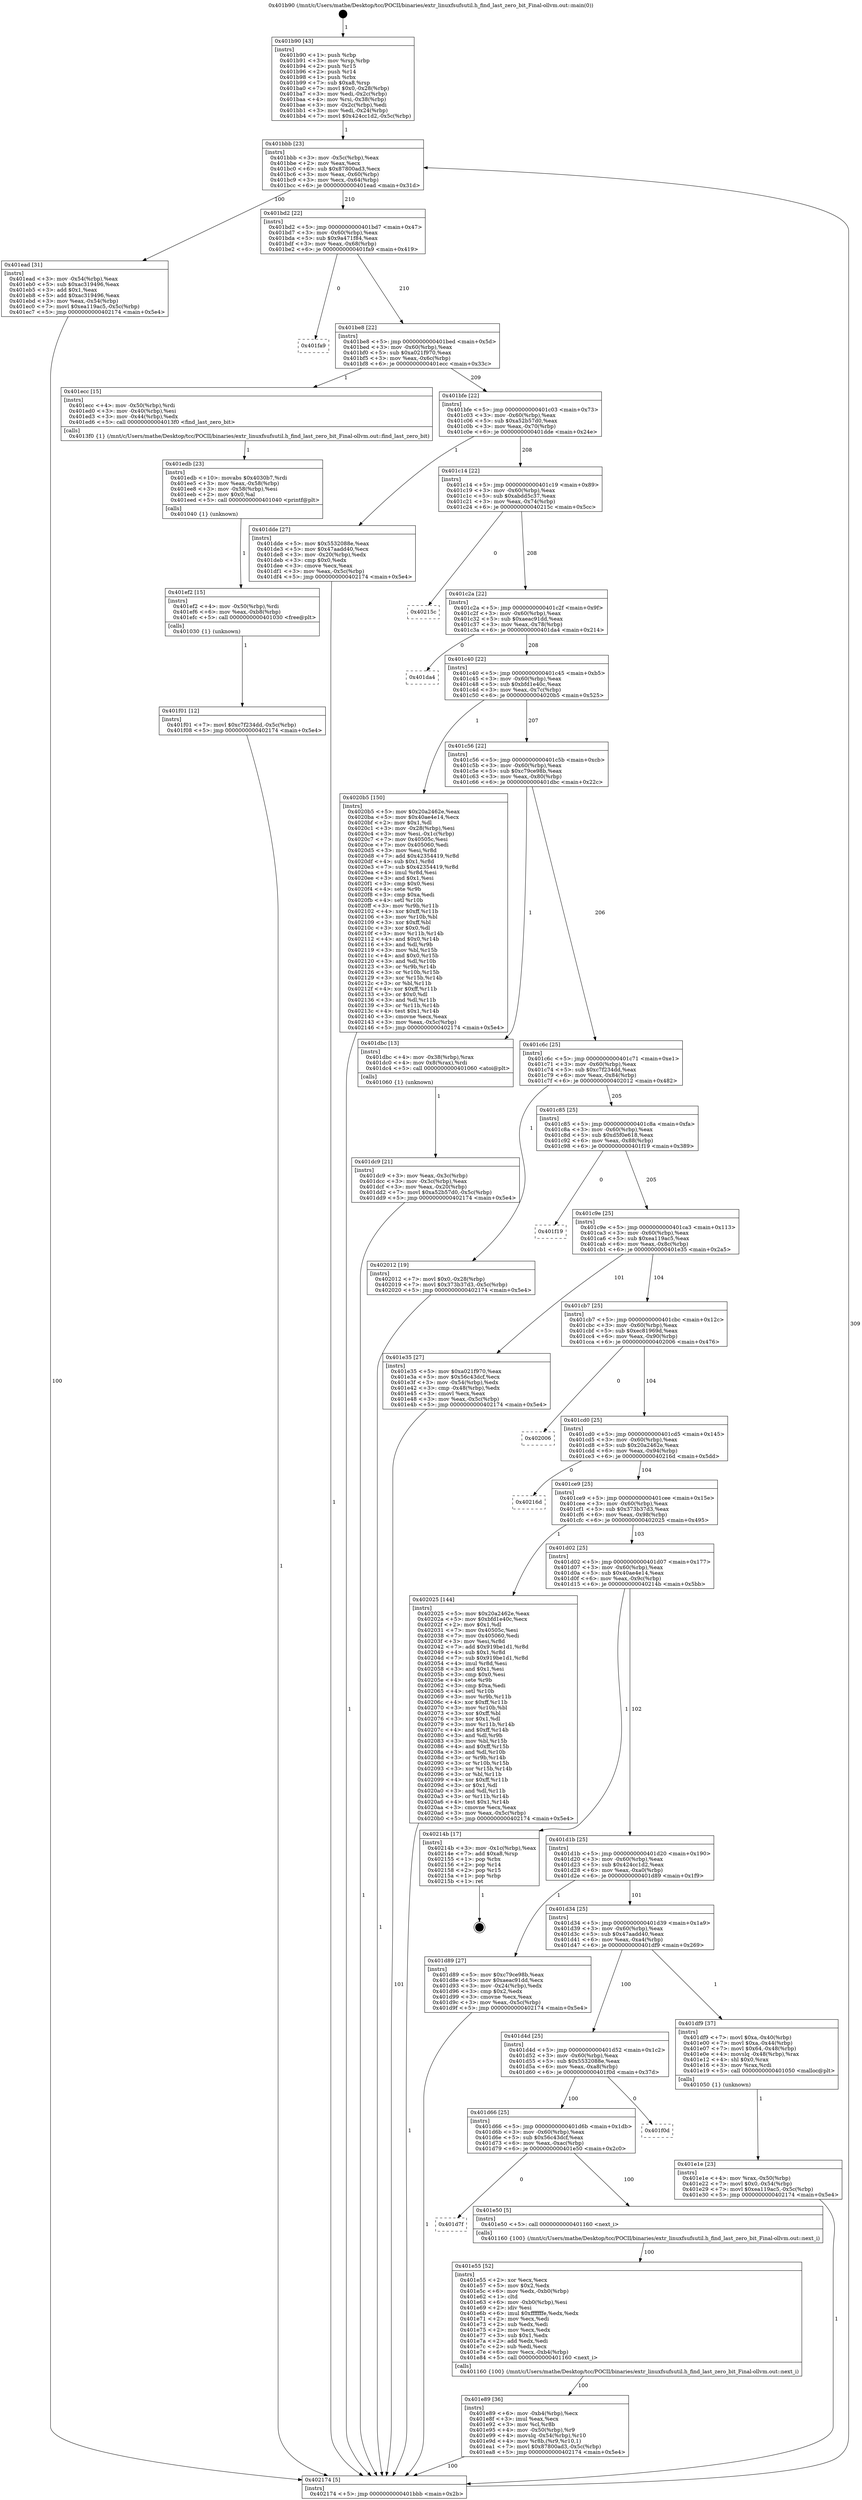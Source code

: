 digraph "0x401b90" {
  label = "0x401b90 (/mnt/c/Users/mathe/Desktop/tcc/POCII/binaries/extr_linuxfsufsutil.h_find_last_zero_bit_Final-ollvm.out::main(0))"
  labelloc = "t"
  node[shape=record]

  Entry [label="",width=0.3,height=0.3,shape=circle,fillcolor=black,style=filled]
  "0x401bbb" [label="{
     0x401bbb [23]\l
     | [instrs]\l
     &nbsp;&nbsp;0x401bbb \<+3\>: mov -0x5c(%rbp),%eax\l
     &nbsp;&nbsp;0x401bbe \<+2\>: mov %eax,%ecx\l
     &nbsp;&nbsp;0x401bc0 \<+6\>: sub $0x87800ad3,%ecx\l
     &nbsp;&nbsp;0x401bc6 \<+3\>: mov %eax,-0x60(%rbp)\l
     &nbsp;&nbsp;0x401bc9 \<+3\>: mov %ecx,-0x64(%rbp)\l
     &nbsp;&nbsp;0x401bcc \<+6\>: je 0000000000401ead \<main+0x31d\>\l
  }"]
  "0x401ead" [label="{
     0x401ead [31]\l
     | [instrs]\l
     &nbsp;&nbsp;0x401ead \<+3\>: mov -0x54(%rbp),%eax\l
     &nbsp;&nbsp;0x401eb0 \<+5\>: sub $0xac319496,%eax\l
     &nbsp;&nbsp;0x401eb5 \<+3\>: add $0x1,%eax\l
     &nbsp;&nbsp;0x401eb8 \<+5\>: add $0xac319496,%eax\l
     &nbsp;&nbsp;0x401ebd \<+3\>: mov %eax,-0x54(%rbp)\l
     &nbsp;&nbsp;0x401ec0 \<+7\>: movl $0xea119ac5,-0x5c(%rbp)\l
     &nbsp;&nbsp;0x401ec7 \<+5\>: jmp 0000000000402174 \<main+0x5e4\>\l
  }"]
  "0x401bd2" [label="{
     0x401bd2 [22]\l
     | [instrs]\l
     &nbsp;&nbsp;0x401bd2 \<+5\>: jmp 0000000000401bd7 \<main+0x47\>\l
     &nbsp;&nbsp;0x401bd7 \<+3\>: mov -0x60(%rbp),%eax\l
     &nbsp;&nbsp;0x401bda \<+5\>: sub $0x9a471f84,%eax\l
     &nbsp;&nbsp;0x401bdf \<+3\>: mov %eax,-0x68(%rbp)\l
     &nbsp;&nbsp;0x401be2 \<+6\>: je 0000000000401fa9 \<main+0x419\>\l
  }"]
  Exit [label="",width=0.3,height=0.3,shape=circle,fillcolor=black,style=filled,peripheries=2]
  "0x401fa9" [label="{
     0x401fa9\l
  }", style=dashed]
  "0x401be8" [label="{
     0x401be8 [22]\l
     | [instrs]\l
     &nbsp;&nbsp;0x401be8 \<+5\>: jmp 0000000000401bed \<main+0x5d\>\l
     &nbsp;&nbsp;0x401bed \<+3\>: mov -0x60(%rbp),%eax\l
     &nbsp;&nbsp;0x401bf0 \<+5\>: sub $0xa021f970,%eax\l
     &nbsp;&nbsp;0x401bf5 \<+3\>: mov %eax,-0x6c(%rbp)\l
     &nbsp;&nbsp;0x401bf8 \<+6\>: je 0000000000401ecc \<main+0x33c\>\l
  }"]
  "0x401f01" [label="{
     0x401f01 [12]\l
     | [instrs]\l
     &nbsp;&nbsp;0x401f01 \<+7\>: movl $0xc7f234dd,-0x5c(%rbp)\l
     &nbsp;&nbsp;0x401f08 \<+5\>: jmp 0000000000402174 \<main+0x5e4\>\l
  }"]
  "0x401ecc" [label="{
     0x401ecc [15]\l
     | [instrs]\l
     &nbsp;&nbsp;0x401ecc \<+4\>: mov -0x50(%rbp),%rdi\l
     &nbsp;&nbsp;0x401ed0 \<+3\>: mov -0x40(%rbp),%esi\l
     &nbsp;&nbsp;0x401ed3 \<+3\>: mov -0x44(%rbp),%edx\l
     &nbsp;&nbsp;0x401ed6 \<+5\>: call 00000000004013f0 \<find_last_zero_bit\>\l
     | [calls]\l
     &nbsp;&nbsp;0x4013f0 \{1\} (/mnt/c/Users/mathe/Desktop/tcc/POCII/binaries/extr_linuxfsufsutil.h_find_last_zero_bit_Final-ollvm.out::find_last_zero_bit)\l
  }"]
  "0x401bfe" [label="{
     0x401bfe [22]\l
     | [instrs]\l
     &nbsp;&nbsp;0x401bfe \<+5\>: jmp 0000000000401c03 \<main+0x73\>\l
     &nbsp;&nbsp;0x401c03 \<+3\>: mov -0x60(%rbp),%eax\l
     &nbsp;&nbsp;0x401c06 \<+5\>: sub $0xa52b57d0,%eax\l
     &nbsp;&nbsp;0x401c0b \<+3\>: mov %eax,-0x70(%rbp)\l
     &nbsp;&nbsp;0x401c0e \<+6\>: je 0000000000401dde \<main+0x24e\>\l
  }"]
  "0x401ef2" [label="{
     0x401ef2 [15]\l
     | [instrs]\l
     &nbsp;&nbsp;0x401ef2 \<+4\>: mov -0x50(%rbp),%rdi\l
     &nbsp;&nbsp;0x401ef6 \<+6\>: mov %eax,-0xb8(%rbp)\l
     &nbsp;&nbsp;0x401efc \<+5\>: call 0000000000401030 \<free@plt\>\l
     | [calls]\l
     &nbsp;&nbsp;0x401030 \{1\} (unknown)\l
  }"]
  "0x401dde" [label="{
     0x401dde [27]\l
     | [instrs]\l
     &nbsp;&nbsp;0x401dde \<+5\>: mov $0x5532088e,%eax\l
     &nbsp;&nbsp;0x401de3 \<+5\>: mov $0x47aadd40,%ecx\l
     &nbsp;&nbsp;0x401de8 \<+3\>: mov -0x20(%rbp),%edx\l
     &nbsp;&nbsp;0x401deb \<+3\>: cmp $0x0,%edx\l
     &nbsp;&nbsp;0x401dee \<+3\>: cmove %ecx,%eax\l
     &nbsp;&nbsp;0x401df1 \<+3\>: mov %eax,-0x5c(%rbp)\l
     &nbsp;&nbsp;0x401df4 \<+5\>: jmp 0000000000402174 \<main+0x5e4\>\l
  }"]
  "0x401c14" [label="{
     0x401c14 [22]\l
     | [instrs]\l
     &nbsp;&nbsp;0x401c14 \<+5\>: jmp 0000000000401c19 \<main+0x89\>\l
     &nbsp;&nbsp;0x401c19 \<+3\>: mov -0x60(%rbp),%eax\l
     &nbsp;&nbsp;0x401c1c \<+5\>: sub $0xabdd5c37,%eax\l
     &nbsp;&nbsp;0x401c21 \<+3\>: mov %eax,-0x74(%rbp)\l
     &nbsp;&nbsp;0x401c24 \<+6\>: je 000000000040215c \<main+0x5cc\>\l
  }"]
  "0x401edb" [label="{
     0x401edb [23]\l
     | [instrs]\l
     &nbsp;&nbsp;0x401edb \<+10\>: movabs $0x4030b7,%rdi\l
     &nbsp;&nbsp;0x401ee5 \<+3\>: mov %eax,-0x58(%rbp)\l
     &nbsp;&nbsp;0x401ee8 \<+3\>: mov -0x58(%rbp),%esi\l
     &nbsp;&nbsp;0x401eeb \<+2\>: mov $0x0,%al\l
     &nbsp;&nbsp;0x401eed \<+5\>: call 0000000000401040 \<printf@plt\>\l
     | [calls]\l
     &nbsp;&nbsp;0x401040 \{1\} (unknown)\l
  }"]
  "0x40215c" [label="{
     0x40215c\l
  }", style=dashed]
  "0x401c2a" [label="{
     0x401c2a [22]\l
     | [instrs]\l
     &nbsp;&nbsp;0x401c2a \<+5\>: jmp 0000000000401c2f \<main+0x9f\>\l
     &nbsp;&nbsp;0x401c2f \<+3\>: mov -0x60(%rbp),%eax\l
     &nbsp;&nbsp;0x401c32 \<+5\>: sub $0xaeac91dd,%eax\l
     &nbsp;&nbsp;0x401c37 \<+3\>: mov %eax,-0x78(%rbp)\l
     &nbsp;&nbsp;0x401c3a \<+6\>: je 0000000000401da4 \<main+0x214\>\l
  }"]
  "0x401e89" [label="{
     0x401e89 [36]\l
     | [instrs]\l
     &nbsp;&nbsp;0x401e89 \<+6\>: mov -0xb4(%rbp),%ecx\l
     &nbsp;&nbsp;0x401e8f \<+3\>: imul %eax,%ecx\l
     &nbsp;&nbsp;0x401e92 \<+3\>: mov %cl,%r8b\l
     &nbsp;&nbsp;0x401e95 \<+4\>: mov -0x50(%rbp),%r9\l
     &nbsp;&nbsp;0x401e99 \<+4\>: movslq -0x54(%rbp),%r10\l
     &nbsp;&nbsp;0x401e9d \<+4\>: mov %r8b,(%r9,%r10,1)\l
     &nbsp;&nbsp;0x401ea1 \<+7\>: movl $0x87800ad3,-0x5c(%rbp)\l
     &nbsp;&nbsp;0x401ea8 \<+5\>: jmp 0000000000402174 \<main+0x5e4\>\l
  }"]
  "0x401da4" [label="{
     0x401da4\l
  }", style=dashed]
  "0x401c40" [label="{
     0x401c40 [22]\l
     | [instrs]\l
     &nbsp;&nbsp;0x401c40 \<+5\>: jmp 0000000000401c45 \<main+0xb5\>\l
     &nbsp;&nbsp;0x401c45 \<+3\>: mov -0x60(%rbp),%eax\l
     &nbsp;&nbsp;0x401c48 \<+5\>: sub $0xbfd1e40c,%eax\l
     &nbsp;&nbsp;0x401c4d \<+3\>: mov %eax,-0x7c(%rbp)\l
     &nbsp;&nbsp;0x401c50 \<+6\>: je 00000000004020b5 \<main+0x525\>\l
  }"]
  "0x401e55" [label="{
     0x401e55 [52]\l
     | [instrs]\l
     &nbsp;&nbsp;0x401e55 \<+2\>: xor %ecx,%ecx\l
     &nbsp;&nbsp;0x401e57 \<+5\>: mov $0x2,%edx\l
     &nbsp;&nbsp;0x401e5c \<+6\>: mov %edx,-0xb0(%rbp)\l
     &nbsp;&nbsp;0x401e62 \<+1\>: cltd\l
     &nbsp;&nbsp;0x401e63 \<+6\>: mov -0xb0(%rbp),%esi\l
     &nbsp;&nbsp;0x401e69 \<+2\>: idiv %esi\l
     &nbsp;&nbsp;0x401e6b \<+6\>: imul $0xfffffffe,%edx,%edx\l
     &nbsp;&nbsp;0x401e71 \<+2\>: mov %ecx,%edi\l
     &nbsp;&nbsp;0x401e73 \<+2\>: sub %edx,%edi\l
     &nbsp;&nbsp;0x401e75 \<+2\>: mov %ecx,%edx\l
     &nbsp;&nbsp;0x401e77 \<+3\>: sub $0x1,%edx\l
     &nbsp;&nbsp;0x401e7a \<+2\>: add %edx,%edi\l
     &nbsp;&nbsp;0x401e7c \<+2\>: sub %edi,%ecx\l
     &nbsp;&nbsp;0x401e7e \<+6\>: mov %ecx,-0xb4(%rbp)\l
     &nbsp;&nbsp;0x401e84 \<+5\>: call 0000000000401160 \<next_i\>\l
     | [calls]\l
     &nbsp;&nbsp;0x401160 \{100\} (/mnt/c/Users/mathe/Desktop/tcc/POCII/binaries/extr_linuxfsufsutil.h_find_last_zero_bit_Final-ollvm.out::next_i)\l
  }"]
  "0x4020b5" [label="{
     0x4020b5 [150]\l
     | [instrs]\l
     &nbsp;&nbsp;0x4020b5 \<+5\>: mov $0x20a2462e,%eax\l
     &nbsp;&nbsp;0x4020ba \<+5\>: mov $0x40ae4e14,%ecx\l
     &nbsp;&nbsp;0x4020bf \<+2\>: mov $0x1,%dl\l
     &nbsp;&nbsp;0x4020c1 \<+3\>: mov -0x28(%rbp),%esi\l
     &nbsp;&nbsp;0x4020c4 \<+3\>: mov %esi,-0x1c(%rbp)\l
     &nbsp;&nbsp;0x4020c7 \<+7\>: mov 0x40505c,%esi\l
     &nbsp;&nbsp;0x4020ce \<+7\>: mov 0x405060,%edi\l
     &nbsp;&nbsp;0x4020d5 \<+3\>: mov %esi,%r8d\l
     &nbsp;&nbsp;0x4020d8 \<+7\>: add $0x42354419,%r8d\l
     &nbsp;&nbsp;0x4020df \<+4\>: sub $0x1,%r8d\l
     &nbsp;&nbsp;0x4020e3 \<+7\>: sub $0x42354419,%r8d\l
     &nbsp;&nbsp;0x4020ea \<+4\>: imul %r8d,%esi\l
     &nbsp;&nbsp;0x4020ee \<+3\>: and $0x1,%esi\l
     &nbsp;&nbsp;0x4020f1 \<+3\>: cmp $0x0,%esi\l
     &nbsp;&nbsp;0x4020f4 \<+4\>: sete %r9b\l
     &nbsp;&nbsp;0x4020f8 \<+3\>: cmp $0xa,%edi\l
     &nbsp;&nbsp;0x4020fb \<+4\>: setl %r10b\l
     &nbsp;&nbsp;0x4020ff \<+3\>: mov %r9b,%r11b\l
     &nbsp;&nbsp;0x402102 \<+4\>: xor $0xff,%r11b\l
     &nbsp;&nbsp;0x402106 \<+3\>: mov %r10b,%bl\l
     &nbsp;&nbsp;0x402109 \<+3\>: xor $0xff,%bl\l
     &nbsp;&nbsp;0x40210c \<+3\>: xor $0x0,%dl\l
     &nbsp;&nbsp;0x40210f \<+3\>: mov %r11b,%r14b\l
     &nbsp;&nbsp;0x402112 \<+4\>: and $0x0,%r14b\l
     &nbsp;&nbsp;0x402116 \<+3\>: and %dl,%r9b\l
     &nbsp;&nbsp;0x402119 \<+3\>: mov %bl,%r15b\l
     &nbsp;&nbsp;0x40211c \<+4\>: and $0x0,%r15b\l
     &nbsp;&nbsp;0x402120 \<+3\>: and %dl,%r10b\l
     &nbsp;&nbsp;0x402123 \<+3\>: or %r9b,%r14b\l
     &nbsp;&nbsp;0x402126 \<+3\>: or %r10b,%r15b\l
     &nbsp;&nbsp;0x402129 \<+3\>: xor %r15b,%r14b\l
     &nbsp;&nbsp;0x40212c \<+3\>: or %bl,%r11b\l
     &nbsp;&nbsp;0x40212f \<+4\>: xor $0xff,%r11b\l
     &nbsp;&nbsp;0x402133 \<+3\>: or $0x0,%dl\l
     &nbsp;&nbsp;0x402136 \<+3\>: and %dl,%r11b\l
     &nbsp;&nbsp;0x402139 \<+3\>: or %r11b,%r14b\l
     &nbsp;&nbsp;0x40213c \<+4\>: test $0x1,%r14b\l
     &nbsp;&nbsp;0x402140 \<+3\>: cmovne %ecx,%eax\l
     &nbsp;&nbsp;0x402143 \<+3\>: mov %eax,-0x5c(%rbp)\l
     &nbsp;&nbsp;0x402146 \<+5\>: jmp 0000000000402174 \<main+0x5e4\>\l
  }"]
  "0x401c56" [label="{
     0x401c56 [22]\l
     | [instrs]\l
     &nbsp;&nbsp;0x401c56 \<+5\>: jmp 0000000000401c5b \<main+0xcb\>\l
     &nbsp;&nbsp;0x401c5b \<+3\>: mov -0x60(%rbp),%eax\l
     &nbsp;&nbsp;0x401c5e \<+5\>: sub $0xc79ce98b,%eax\l
     &nbsp;&nbsp;0x401c63 \<+3\>: mov %eax,-0x80(%rbp)\l
     &nbsp;&nbsp;0x401c66 \<+6\>: je 0000000000401dbc \<main+0x22c\>\l
  }"]
  "0x401d7f" [label="{
     0x401d7f\l
  }", style=dashed]
  "0x401dbc" [label="{
     0x401dbc [13]\l
     | [instrs]\l
     &nbsp;&nbsp;0x401dbc \<+4\>: mov -0x38(%rbp),%rax\l
     &nbsp;&nbsp;0x401dc0 \<+4\>: mov 0x8(%rax),%rdi\l
     &nbsp;&nbsp;0x401dc4 \<+5\>: call 0000000000401060 \<atoi@plt\>\l
     | [calls]\l
     &nbsp;&nbsp;0x401060 \{1\} (unknown)\l
  }"]
  "0x401c6c" [label="{
     0x401c6c [25]\l
     | [instrs]\l
     &nbsp;&nbsp;0x401c6c \<+5\>: jmp 0000000000401c71 \<main+0xe1\>\l
     &nbsp;&nbsp;0x401c71 \<+3\>: mov -0x60(%rbp),%eax\l
     &nbsp;&nbsp;0x401c74 \<+5\>: sub $0xc7f234dd,%eax\l
     &nbsp;&nbsp;0x401c79 \<+6\>: mov %eax,-0x84(%rbp)\l
     &nbsp;&nbsp;0x401c7f \<+6\>: je 0000000000402012 \<main+0x482\>\l
  }"]
  "0x401e50" [label="{
     0x401e50 [5]\l
     | [instrs]\l
     &nbsp;&nbsp;0x401e50 \<+5\>: call 0000000000401160 \<next_i\>\l
     | [calls]\l
     &nbsp;&nbsp;0x401160 \{100\} (/mnt/c/Users/mathe/Desktop/tcc/POCII/binaries/extr_linuxfsufsutil.h_find_last_zero_bit_Final-ollvm.out::next_i)\l
  }"]
  "0x402012" [label="{
     0x402012 [19]\l
     | [instrs]\l
     &nbsp;&nbsp;0x402012 \<+7\>: movl $0x0,-0x28(%rbp)\l
     &nbsp;&nbsp;0x402019 \<+7\>: movl $0x373b37d3,-0x5c(%rbp)\l
     &nbsp;&nbsp;0x402020 \<+5\>: jmp 0000000000402174 \<main+0x5e4\>\l
  }"]
  "0x401c85" [label="{
     0x401c85 [25]\l
     | [instrs]\l
     &nbsp;&nbsp;0x401c85 \<+5\>: jmp 0000000000401c8a \<main+0xfa\>\l
     &nbsp;&nbsp;0x401c8a \<+3\>: mov -0x60(%rbp),%eax\l
     &nbsp;&nbsp;0x401c8d \<+5\>: sub $0xd5f0e618,%eax\l
     &nbsp;&nbsp;0x401c92 \<+6\>: mov %eax,-0x88(%rbp)\l
     &nbsp;&nbsp;0x401c98 \<+6\>: je 0000000000401f19 \<main+0x389\>\l
  }"]
  "0x401d66" [label="{
     0x401d66 [25]\l
     | [instrs]\l
     &nbsp;&nbsp;0x401d66 \<+5\>: jmp 0000000000401d6b \<main+0x1db\>\l
     &nbsp;&nbsp;0x401d6b \<+3\>: mov -0x60(%rbp),%eax\l
     &nbsp;&nbsp;0x401d6e \<+5\>: sub $0x56c43dcf,%eax\l
     &nbsp;&nbsp;0x401d73 \<+6\>: mov %eax,-0xac(%rbp)\l
     &nbsp;&nbsp;0x401d79 \<+6\>: je 0000000000401e50 \<main+0x2c0\>\l
  }"]
  "0x401f19" [label="{
     0x401f19\l
  }", style=dashed]
  "0x401c9e" [label="{
     0x401c9e [25]\l
     | [instrs]\l
     &nbsp;&nbsp;0x401c9e \<+5\>: jmp 0000000000401ca3 \<main+0x113\>\l
     &nbsp;&nbsp;0x401ca3 \<+3\>: mov -0x60(%rbp),%eax\l
     &nbsp;&nbsp;0x401ca6 \<+5\>: sub $0xea119ac5,%eax\l
     &nbsp;&nbsp;0x401cab \<+6\>: mov %eax,-0x8c(%rbp)\l
     &nbsp;&nbsp;0x401cb1 \<+6\>: je 0000000000401e35 \<main+0x2a5\>\l
  }"]
  "0x401f0d" [label="{
     0x401f0d\l
  }", style=dashed]
  "0x401e35" [label="{
     0x401e35 [27]\l
     | [instrs]\l
     &nbsp;&nbsp;0x401e35 \<+5\>: mov $0xa021f970,%eax\l
     &nbsp;&nbsp;0x401e3a \<+5\>: mov $0x56c43dcf,%ecx\l
     &nbsp;&nbsp;0x401e3f \<+3\>: mov -0x54(%rbp),%edx\l
     &nbsp;&nbsp;0x401e42 \<+3\>: cmp -0x48(%rbp),%edx\l
     &nbsp;&nbsp;0x401e45 \<+3\>: cmovl %ecx,%eax\l
     &nbsp;&nbsp;0x401e48 \<+3\>: mov %eax,-0x5c(%rbp)\l
     &nbsp;&nbsp;0x401e4b \<+5\>: jmp 0000000000402174 \<main+0x5e4\>\l
  }"]
  "0x401cb7" [label="{
     0x401cb7 [25]\l
     | [instrs]\l
     &nbsp;&nbsp;0x401cb7 \<+5\>: jmp 0000000000401cbc \<main+0x12c\>\l
     &nbsp;&nbsp;0x401cbc \<+3\>: mov -0x60(%rbp),%eax\l
     &nbsp;&nbsp;0x401cbf \<+5\>: sub $0xec81969d,%eax\l
     &nbsp;&nbsp;0x401cc4 \<+6\>: mov %eax,-0x90(%rbp)\l
     &nbsp;&nbsp;0x401cca \<+6\>: je 0000000000402006 \<main+0x476\>\l
  }"]
  "0x401e1e" [label="{
     0x401e1e [23]\l
     | [instrs]\l
     &nbsp;&nbsp;0x401e1e \<+4\>: mov %rax,-0x50(%rbp)\l
     &nbsp;&nbsp;0x401e22 \<+7\>: movl $0x0,-0x54(%rbp)\l
     &nbsp;&nbsp;0x401e29 \<+7\>: movl $0xea119ac5,-0x5c(%rbp)\l
     &nbsp;&nbsp;0x401e30 \<+5\>: jmp 0000000000402174 \<main+0x5e4\>\l
  }"]
  "0x402006" [label="{
     0x402006\l
  }", style=dashed]
  "0x401cd0" [label="{
     0x401cd0 [25]\l
     | [instrs]\l
     &nbsp;&nbsp;0x401cd0 \<+5\>: jmp 0000000000401cd5 \<main+0x145\>\l
     &nbsp;&nbsp;0x401cd5 \<+3\>: mov -0x60(%rbp),%eax\l
     &nbsp;&nbsp;0x401cd8 \<+5\>: sub $0x20a2462e,%eax\l
     &nbsp;&nbsp;0x401cdd \<+6\>: mov %eax,-0x94(%rbp)\l
     &nbsp;&nbsp;0x401ce3 \<+6\>: je 000000000040216d \<main+0x5dd\>\l
  }"]
  "0x401d4d" [label="{
     0x401d4d [25]\l
     | [instrs]\l
     &nbsp;&nbsp;0x401d4d \<+5\>: jmp 0000000000401d52 \<main+0x1c2\>\l
     &nbsp;&nbsp;0x401d52 \<+3\>: mov -0x60(%rbp),%eax\l
     &nbsp;&nbsp;0x401d55 \<+5\>: sub $0x5532088e,%eax\l
     &nbsp;&nbsp;0x401d5a \<+6\>: mov %eax,-0xa8(%rbp)\l
     &nbsp;&nbsp;0x401d60 \<+6\>: je 0000000000401f0d \<main+0x37d\>\l
  }"]
  "0x40216d" [label="{
     0x40216d\l
  }", style=dashed]
  "0x401ce9" [label="{
     0x401ce9 [25]\l
     | [instrs]\l
     &nbsp;&nbsp;0x401ce9 \<+5\>: jmp 0000000000401cee \<main+0x15e\>\l
     &nbsp;&nbsp;0x401cee \<+3\>: mov -0x60(%rbp),%eax\l
     &nbsp;&nbsp;0x401cf1 \<+5\>: sub $0x373b37d3,%eax\l
     &nbsp;&nbsp;0x401cf6 \<+6\>: mov %eax,-0x98(%rbp)\l
     &nbsp;&nbsp;0x401cfc \<+6\>: je 0000000000402025 \<main+0x495\>\l
  }"]
  "0x401df9" [label="{
     0x401df9 [37]\l
     | [instrs]\l
     &nbsp;&nbsp;0x401df9 \<+7\>: movl $0xa,-0x40(%rbp)\l
     &nbsp;&nbsp;0x401e00 \<+7\>: movl $0xa,-0x44(%rbp)\l
     &nbsp;&nbsp;0x401e07 \<+7\>: movl $0x64,-0x48(%rbp)\l
     &nbsp;&nbsp;0x401e0e \<+4\>: movslq -0x48(%rbp),%rax\l
     &nbsp;&nbsp;0x401e12 \<+4\>: shl $0x0,%rax\l
     &nbsp;&nbsp;0x401e16 \<+3\>: mov %rax,%rdi\l
     &nbsp;&nbsp;0x401e19 \<+5\>: call 0000000000401050 \<malloc@plt\>\l
     | [calls]\l
     &nbsp;&nbsp;0x401050 \{1\} (unknown)\l
  }"]
  "0x402025" [label="{
     0x402025 [144]\l
     | [instrs]\l
     &nbsp;&nbsp;0x402025 \<+5\>: mov $0x20a2462e,%eax\l
     &nbsp;&nbsp;0x40202a \<+5\>: mov $0xbfd1e40c,%ecx\l
     &nbsp;&nbsp;0x40202f \<+2\>: mov $0x1,%dl\l
     &nbsp;&nbsp;0x402031 \<+7\>: mov 0x40505c,%esi\l
     &nbsp;&nbsp;0x402038 \<+7\>: mov 0x405060,%edi\l
     &nbsp;&nbsp;0x40203f \<+3\>: mov %esi,%r8d\l
     &nbsp;&nbsp;0x402042 \<+7\>: add $0x919be1d1,%r8d\l
     &nbsp;&nbsp;0x402049 \<+4\>: sub $0x1,%r8d\l
     &nbsp;&nbsp;0x40204d \<+7\>: sub $0x919be1d1,%r8d\l
     &nbsp;&nbsp;0x402054 \<+4\>: imul %r8d,%esi\l
     &nbsp;&nbsp;0x402058 \<+3\>: and $0x1,%esi\l
     &nbsp;&nbsp;0x40205b \<+3\>: cmp $0x0,%esi\l
     &nbsp;&nbsp;0x40205e \<+4\>: sete %r9b\l
     &nbsp;&nbsp;0x402062 \<+3\>: cmp $0xa,%edi\l
     &nbsp;&nbsp;0x402065 \<+4\>: setl %r10b\l
     &nbsp;&nbsp;0x402069 \<+3\>: mov %r9b,%r11b\l
     &nbsp;&nbsp;0x40206c \<+4\>: xor $0xff,%r11b\l
     &nbsp;&nbsp;0x402070 \<+3\>: mov %r10b,%bl\l
     &nbsp;&nbsp;0x402073 \<+3\>: xor $0xff,%bl\l
     &nbsp;&nbsp;0x402076 \<+3\>: xor $0x1,%dl\l
     &nbsp;&nbsp;0x402079 \<+3\>: mov %r11b,%r14b\l
     &nbsp;&nbsp;0x40207c \<+4\>: and $0xff,%r14b\l
     &nbsp;&nbsp;0x402080 \<+3\>: and %dl,%r9b\l
     &nbsp;&nbsp;0x402083 \<+3\>: mov %bl,%r15b\l
     &nbsp;&nbsp;0x402086 \<+4\>: and $0xff,%r15b\l
     &nbsp;&nbsp;0x40208a \<+3\>: and %dl,%r10b\l
     &nbsp;&nbsp;0x40208d \<+3\>: or %r9b,%r14b\l
     &nbsp;&nbsp;0x402090 \<+3\>: or %r10b,%r15b\l
     &nbsp;&nbsp;0x402093 \<+3\>: xor %r15b,%r14b\l
     &nbsp;&nbsp;0x402096 \<+3\>: or %bl,%r11b\l
     &nbsp;&nbsp;0x402099 \<+4\>: xor $0xff,%r11b\l
     &nbsp;&nbsp;0x40209d \<+3\>: or $0x1,%dl\l
     &nbsp;&nbsp;0x4020a0 \<+3\>: and %dl,%r11b\l
     &nbsp;&nbsp;0x4020a3 \<+3\>: or %r11b,%r14b\l
     &nbsp;&nbsp;0x4020a6 \<+4\>: test $0x1,%r14b\l
     &nbsp;&nbsp;0x4020aa \<+3\>: cmovne %ecx,%eax\l
     &nbsp;&nbsp;0x4020ad \<+3\>: mov %eax,-0x5c(%rbp)\l
     &nbsp;&nbsp;0x4020b0 \<+5\>: jmp 0000000000402174 \<main+0x5e4\>\l
  }"]
  "0x401d02" [label="{
     0x401d02 [25]\l
     | [instrs]\l
     &nbsp;&nbsp;0x401d02 \<+5\>: jmp 0000000000401d07 \<main+0x177\>\l
     &nbsp;&nbsp;0x401d07 \<+3\>: mov -0x60(%rbp),%eax\l
     &nbsp;&nbsp;0x401d0a \<+5\>: sub $0x40ae4e14,%eax\l
     &nbsp;&nbsp;0x401d0f \<+6\>: mov %eax,-0x9c(%rbp)\l
     &nbsp;&nbsp;0x401d15 \<+6\>: je 000000000040214b \<main+0x5bb\>\l
  }"]
  "0x401dc9" [label="{
     0x401dc9 [21]\l
     | [instrs]\l
     &nbsp;&nbsp;0x401dc9 \<+3\>: mov %eax,-0x3c(%rbp)\l
     &nbsp;&nbsp;0x401dcc \<+3\>: mov -0x3c(%rbp),%eax\l
     &nbsp;&nbsp;0x401dcf \<+3\>: mov %eax,-0x20(%rbp)\l
     &nbsp;&nbsp;0x401dd2 \<+7\>: movl $0xa52b57d0,-0x5c(%rbp)\l
     &nbsp;&nbsp;0x401dd9 \<+5\>: jmp 0000000000402174 \<main+0x5e4\>\l
  }"]
  "0x40214b" [label="{
     0x40214b [17]\l
     | [instrs]\l
     &nbsp;&nbsp;0x40214b \<+3\>: mov -0x1c(%rbp),%eax\l
     &nbsp;&nbsp;0x40214e \<+7\>: add $0xa8,%rsp\l
     &nbsp;&nbsp;0x402155 \<+1\>: pop %rbx\l
     &nbsp;&nbsp;0x402156 \<+2\>: pop %r14\l
     &nbsp;&nbsp;0x402158 \<+2\>: pop %r15\l
     &nbsp;&nbsp;0x40215a \<+1\>: pop %rbp\l
     &nbsp;&nbsp;0x40215b \<+1\>: ret\l
  }"]
  "0x401d1b" [label="{
     0x401d1b [25]\l
     | [instrs]\l
     &nbsp;&nbsp;0x401d1b \<+5\>: jmp 0000000000401d20 \<main+0x190\>\l
     &nbsp;&nbsp;0x401d20 \<+3\>: mov -0x60(%rbp),%eax\l
     &nbsp;&nbsp;0x401d23 \<+5\>: sub $0x424cc1d2,%eax\l
     &nbsp;&nbsp;0x401d28 \<+6\>: mov %eax,-0xa0(%rbp)\l
     &nbsp;&nbsp;0x401d2e \<+6\>: je 0000000000401d89 \<main+0x1f9\>\l
  }"]
  "0x401b90" [label="{
     0x401b90 [43]\l
     | [instrs]\l
     &nbsp;&nbsp;0x401b90 \<+1\>: push %rbp\l
     &nbsp;&nbsp;0x401b91 \<+3\>: mov %rsp,%rbp\l
     &nbsp;&nbsp;0x401b94 \<+2\>: push %r15\l
     &nbsp;&nbsp;0x401b96 \<+2\>: push %r14\l
     &nbsp;&nbsp;0x401b98 \<+1\>: push %rbx\l
     &nbsp;&nbsp;0x401b99 \<+7\>: sub $0xa8,%rsp\l
     &nbsp;&nbsp;0x401ba0 \<+7\>: movl $0x0,-0x28(%rbp)\l
     &nbsp;&nbsp;0x401ba7 \<+3\>: mov %edi,-0x2c(%rbp)\l
     &nbsp;&nbsp;0x401baa \<+4\>: mov %rsi,-0x38(%rbp)\l
     &nbsp;&nbsp;0x401bae \<+3\>: mov -0x2c(%rbp),%edi\l
     &nbsp;&nbsp;0x401bb1 \<+3\>: mov %edi,-0x24(%rbp)\l
     &nbsp;&nbsp;0x401bb4 \<+7\>: movl $0x424cc1d2,-0x5c(%rbp)\l
  }"]
  "0x401d89" [label="{
     0x401d89 [27]\l
     | [instrs]\l
     &nbsp;&nbsp;0x401d89 \<+5\>: mov $0xc79ce98b,%eax\l
     &nbsp;&nbsp;0x401d8e \<+5\>: mov $0xaeac91dd,%ecx\l
     &nbsp;&nbsp;0x401d93 \<+3\>: mov -0x24(%rbp),%edx\l
     &nbsp;&nbsp;0x401d96 \<+3\>: cmp $0x2,%edx\l
     &nbsp;&nbsp;0x401d99 \<+3\>: cmovne %ecx,%eax\l
     &nbsp;&nbsp;0x401d9c \<+3\>: mov %eax,-0x5c(%rbp)\l
     &nbsp;&nbsp;0x401d9f \<+5\>: jmp 0000000000402174 \<main+0x5e4\>\l
  }"]
  "0x401d34" [label="{
     0x401d34 [25]\l
     | [instrs]\l
     &nbsp;&nbsp;0x401d34 \<+5\>: jmp 0000000000401d39 \<main+0x1a9\>\l
     &nbsp;&nbsp;0x401d39 \<+3\>: mov -0x60(%rbp),%eax\l
     &nbsp;&nbsp;0x401d3c \<+5\>: sub $0x47aadd40,%eax\l
     &nbsp;&nbsp;0x401d41 \<+6\>: mov %eax,-0xa4(%rbp)\l
     &nbsp;&nbsp;0x401d47 \<+6\>: je 0000000000401df9 \<main+0x269\>\l
  }"]
  "0x402174" [label="{
     0x402174 [5]\l
     | [instrs]\l
     &nbsp;&nbsp;0x402174 \<+5\>: jmp 0000000000401bbb \<main+0x2b\>\l
  }"]
  Entry -> "0x401b90" [label=" 1"]
  "0x401bbb" -> "0x401ead" [label=" 100"]
  "0x401bbb" -> "0x401bd2" [label=" 210"]
  "0x40214b" -> Exit [label=" 1"]
  "0x401bd2" -> "0x401fa9" [label=" 0"]
  "0x401bd2" -> "0x401be8" [label=" 210"]
  "0x4020b5" -> "0x402174" [label=" 1"]
  "0x401be8" -> "0x401ecc" [label=" 1"]
  "0x401be8" -> "0x401bfe" [label=" 209"]
  "0x402025" -> "0x402174" [label=" 1"]
  "0x401bfe" -> "0x401dde" [label=" 1"]
  "0x401bfe" -> "0x401c14" [label=" 208"]
  "0x402012" -> "0x402174" [label=" 1"]
  "0x401c14" -> "0x40215c" [label=" 0"]
  "0x401c14" -> "0x401c2a" [label=" 208"]
  "0x401f01" -> "0x402174" [label=" 1"]
  "0x401c2a" -> "0x401da4" [label=" 0"]
  "0x401c2a" -> "0x401c40" [label=" 208"]
  "0x401ef2" -> "0x401f01" [label=" 1"]
  "0x401c40" -> "0x4020b5" [label=" 1"]
  "0x401c40" -> "0x401c56" [label=" 207"]
  "0x401edb" -> "0x401ef2" [label=" 1"]
  "0x401c56" -> "0x401dbc" [label=" 1"]
  "0x401c56" -> "0x401c6c" [label=" 206"]
  "0x401ecc" -> "0x401edb" [label=" 1"]
  "0x401c6c" -> "0x402012" [label=" 1"]
  "0x401c6c" -> "0x401c85" [label=" 205"]
  "0x401ead" -> "0x402174" [label=" 100"]
  "0x401c85" -> "0x401f19" [label=" 0"]
  "0x401c85" -> "0x401c9e" [label=" 205"]
  "0x401e55" -> "0x401e89" [label=" 100"]
  "0x401c9e" -> "0x401e35" [label=" 101"]
  "0x401c9e" -> "0x401cb7" [label=" 104"]
  "0x401e50" -> "0x401e55" [label=" 100"]
  "0x401cb7" -> "0x402006" [label=" 0"]
  "0x401cb7" -> "0x401cd0" [label=" 104"]
  "0x401d66" -> "0x401e50" [label=" 100"]
  "0x401cd0" -> "0x40216d" [label=" 0"]
  "0x401cd0" -> "0x401ce9" [label=" 104"]
  "0x401e89" -> "0x402174" [label=" 100"]
  "0x401ce9" -> "0x402025" [label=" 1"]
  "0x401ce9" -> "0x401d02" [label=" 103"]
  "0x401d4d" -> "0x401d66" [label=" 100"]
  "0x401d02" -> "0x40214b" [label=" 1"]
  "0x401d02" -> "0x401d1b" [label=" 102"]
  "0x401d66" -> "0x401d7f" [label=" 0"]
  "0x401d1b" -> "0x401d89" [label=" 1"]
  "0x401d1b" -> "0x401d34" [label=" 101"]
  "0x401d89" -> "0x402174" [label=" 1"]
  "0x401b90" -> "0x401bbb" [label=" 1"]
  "0x402174" -> "0x401bbb" [label=" 309"]
  "0x401dbc" -> "0x401dc9" [label=" 1"]
  "0x401dc9" -> "0x402174" [label=" 1"]
  "0x401dde" -> "0x402174" [label=" 1"]
  "0x401d4d" -> "0x401f0d" [label=" 0"]
  "0x401d34" -> "0x401df9" [label=" 1"]
  "0x401d34" -> "0x401d4d" [label=" 100"]
  "0x401df9" -> "0x401e1e" [label=" 1"]
  "0x401e1e" -> "0x402174" [label=" 1"]
  "0x401e35" -> "0x402174" [label=" 101"]
}
